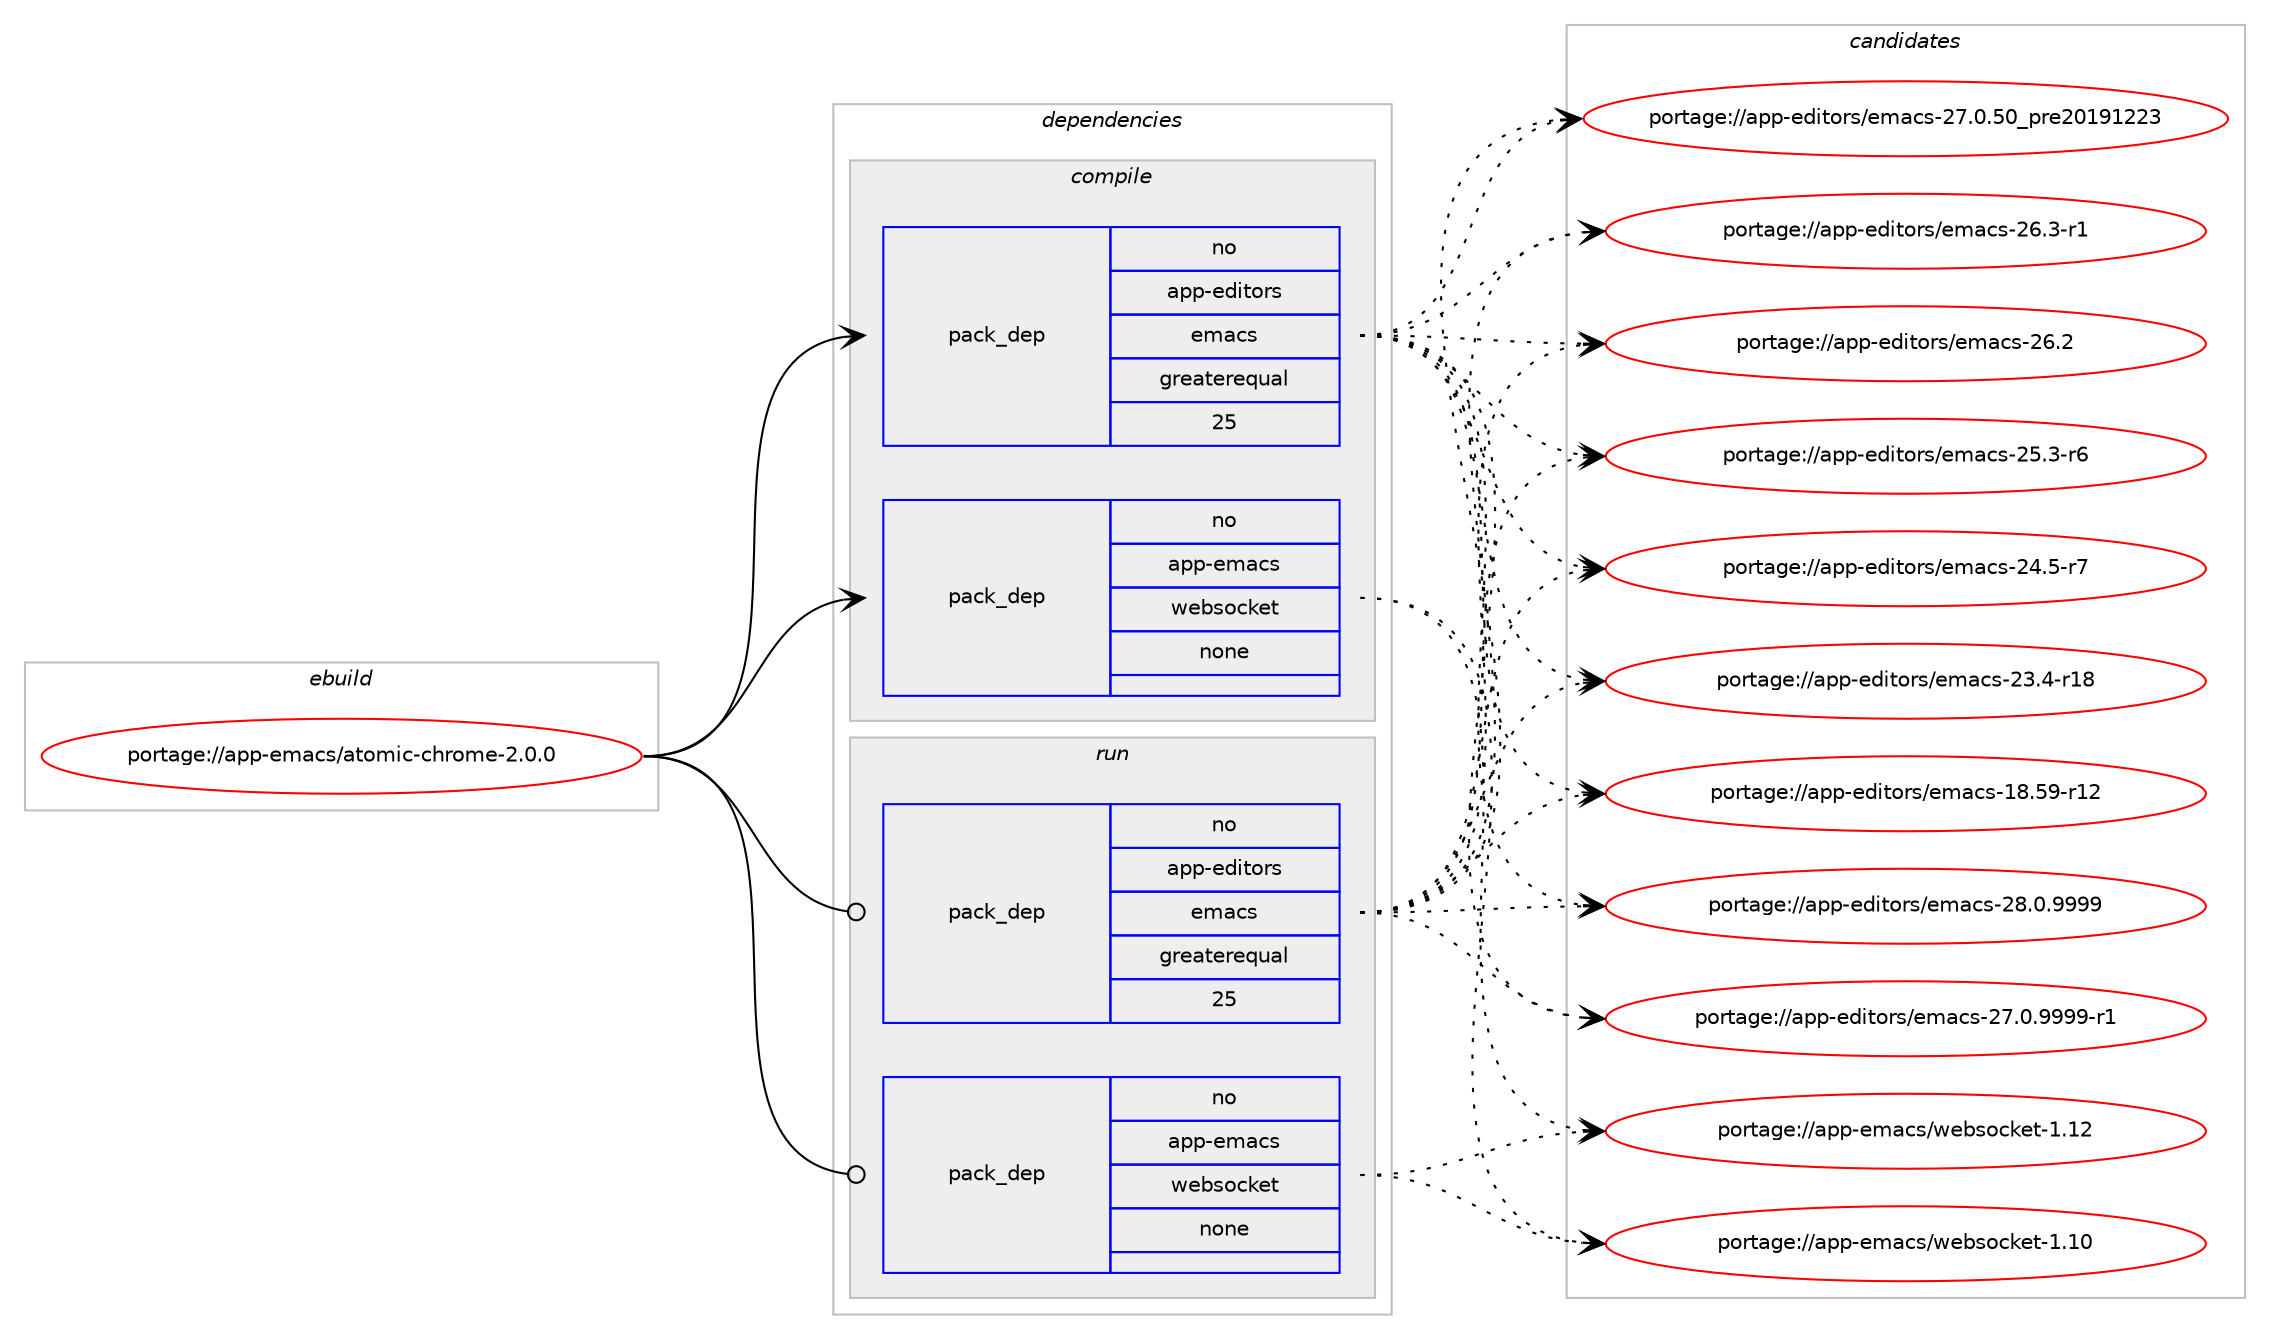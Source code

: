 digraph prolog {

# *************
# Graph options
# *************

newrank=true;
concentrate=true;
compound=true;
graph [rankdir=LR,fontname=Helvetica,fontsize=10,ranksep=1.5];#, ranksep=2.5, nodesep=0.2];
edge  [arrowhead=vee];
node  [fontname=Helvetica,fontsize=10];

# **********
# The ebuild
# **********

subgraph cluster_leftcol {
color=gray;
label=<<i>ebuild</i>>;
id [label="portage://app-emacs/atomic-chrome-2.0.0", color=red, width=4, href="../app-emacs/atomic-chrome-2.0.0.svg"];
}

# ****************
# The dependencies
# ****************

subgraph cluster_midcol {
color=gray;
label=<<i>dependencies</i>>;
subgraph cluster_compile {
fillcolor="#eeeeee";
style=filled;
label=<<i>compile</i>>;
subgraph pack476604 {
dependency634291 [label=<<TABLE BORDER="0" CELLBORDER="1" CELLSPACING="0" CELLPADDING="4" WIDTH="220"><TR><TD ROWSPAN="6" CELLPADDING="30">pack_dep</TD></TR><TR><TD WIDTH="110">no</TD></TR><TR><TD>app-editors</TD></TR><TR><TD>emacs</TD></TR><TR><TD>greaterequal</TD></TR><TR><TD>25</TD></TR></TABLE>>, shape=none, color=blue];
}
id:e -> dependency634291:w [weight=20,style="solid",arrowhead="vee"];
subgraph pack476605 {
dependency634292 [label=<<TABLE BORDER="0" CELLBORDER="1" CELLSPACING="0" CELLPADDING="4" WIDTH="220"><TR><TD ROWSPAN="6" CELLPADDING="30">pack_dep</TD></TR><TR><TD WIDTH="110">no</TD></TR><TR><TD>app-emacs</TD></TR><TR><TD>websocket</TD></TR><TR><TD>none</TD></TR><TR><TD></TD></TR></TABLE>>, shape=none, color=blue];
}
id:e -> dependency634292:w [weight=20,style="solid",arrowhead="vee"];
}
subgraph cluster_compileandrun {
fillcolor="#eeeeee";
style=filled;
label=<<i>compile and run</i>>;
}
subgraph cluster_run {
fillcolor="#eeeeee";
style=filled;
label=<<i>run</i>>;
subgraph pack476606 {
dependency634293 [label=<<TABLE BORDER="0" CELLBORDER="1" CELLSPACING="0" CELLPADDING="4" WIDTH="220"><TR><TD ROWSPAN="6" CELLPADDING="30">pack_dep</TD></TR><TR><TD WIDTH="110">no</TD></TR><TR><TD>app-editors</TD></TR><TR><TD>emacs</TD></TR><TR><TD>greaterequal</TD></TR><TR><TD>25</TD></TR></TABLE>>, shape=none, color=blue];
}
id:e -> dependency634293:w [weight=20,style="solid",arrowhead="odot"];
subgraph pack476607 {
dependency634294 [label=<<TABLE BORDER="0" CELLBORDER="1" CELLSPACING="0" CELLPADDING="4" WIDTH="220"><TR><TD ROWSPAN="6" CELLPADDING="30">pack_dep</TD></TR><TR><TD WIDTH="110">no</TD></TR><TR><TD>app-emacs</TD></TR><TR><TD>websocket</TD></TR><TR><TD>none</TD></TR><TR><TD></TD></TR></TABLE>>, shape=none, color=blue];
}
id:e -> dependency634294:w [weight=20,style="solid",arrowhead="odot"];
}
}

# **************
# The candidates
# **************

subgraph cluster_choices {
rank=same;
color=gray;
label=<<i>candidates</i>>;

subgraph choice476604 {
color=black;
nodesep=1;
choice971121124510110010511611111411547101109979911545505646484657575757 [label="portage://app-editors/emacs-28.0.9999", color=red, width=4,href="../app-editors/emacs-28.0.9999.svg"];
choice9711211245101100105116111114115471011099799115455055464846575757574511449 [label="portage://app-editors/emacs-27.0.9999-r1", color=red, width=4,href="../app-editors/emacs-27.0.9999-r1.svg"];
choice97112112451011001051161111141154710110997991154550554648465348951121141015048495749505051 [label="portage://app-editors/emacs-27.0.50_pre20191223", color=red, width=4,href="../app-editors/emacs-27.0.50_pre20191223.svg"];
choice971121124510110010511611111411547101109979911545505446514511449 [label="portage://app-editors/emacs-26.3-r1", color=red, width=4,href="../app-editors/emacs-26.3-r1.svg"];
choice97112112451011001051161111141154710110997991154550544650 [label="portage://app-editors/emacs-26.2", color=red, width=4,href="../app-editors/emacs-26.2.svg"];
choice971121124510110010511611111411547101109979911545505346514511454 [label="portage://app-editors/emacs-25.3-r6", color=red, width=4,href="../app-editors/emacs-25.3-r6.svg"];
choice971121124510110010511611111411547101109979911545505246534511455 [label="portage://app-editors/emacs-24.5-r7", color=red, width=4,href="../app-editors/emacs-24.5-r7.svg"];
choice97112112451011001051161111141154710110997991154550514652451144956 [label="portage://app-editors/emacs-23.4-r18", color=red, width=4,href="../app-editors/emacs-23.4-r18.svg"];
choice9711211245101100105116111114115471011099799115454956465357451144950 [label="portage://app-editors/emacs-18.59-r12", color=red, width=4,href="../app-editors/emacs-18.59-r12.svg"];
dependency634291:e -> choice971121124510110010511611111411547101109979911545505646484657575757:w [style=dotted,weight="100"];
dependency634291:e -> choice9711211245101100105116111114115471011099799115455055464846575757574511449:w [style=dotted,weight="100"];
dependency634291:e -> choice97112112451011001051161111141154710110997991154550554648465348951121141015048495749505051:w [style=dotted,weight="100"];
dependency634291:e -> choice971121124510110010511611111411547101109979911545505446514511449:w [style=dotted,weight="100"];
dependency634291:e -> choice97112112451011001051161111141154710110997991154550544650:w [style=dotted,weight="100"];
dependency634291:e -> choice971121124510110010511611111411547101109979911545505346514511454:w [style=dotted,weight="100"];
dependency634291:e -> choice971121124510110010511611111411547101109979911545505246534511455:w [style=dotted,weight="100"];
dependency634291:e -> choice97112112451011001051161111141154710110997991154550514652451144956:w [style=dotted,weight="100"];
dependency634291:e -> choice9711211245101100105116111114115471011099799115454956465357451144950:w [style=dotted,weight="100"];
}
subgraph choice476605 {
color=black;
nodesep=1;
choice971121124510110997991154711910198115111991071011164549464950 [label="portage://app-emacs/websocket-1.12", color=red, width=4,href="../app-emacs/websocket-1.12.svg"];
choice971121124510110997991154711910198115111991071011164549464948 [label="portage://app-emacs/websocket-1.10", color=red, width=4,href="../app-emacs/websocket-1.10.svg"];
dependency634292:e -> choice971121124510110997991154711910198115111991071011164549464950:w [style=dotted,weight="100"];
dependency634292:e -> choice971121124510110997991154711910198115111991071011164549464948:w [style=dotted,weight="100"];
}
subgraph choice476606 {
color=black;
nodesep=1;
choice971121124510110010511611111411547101109979911545505646484657575757 [label="portage://app-editors/emacs-28.0.9999", color=red, width=4,href="../app-editors/emacs-28.0.9999.svg"];
choice9711211245101100105116111114115471011099799115455055464846575757574511449 [label="portage://app-editors/emacs-27.0.9999-r1", color=red, width=4,href="../app-editors/emacs-27.0.9999-r1.svg"];
choice97112112451011001051161111141154710110997991154550554648465348951121141015048495749505051 [label="portage://app-editors/emacs-27.0.50_pre20191223", color=red, width=4,href="../app-editors/emacs-27.0.50_pre20191223.svg"];
choice971121124510110010511611111411547101109979911545505446514511449 [label="portage://app-editors/emacs-26.3-r1", color=red, width=4,href="../app-editors/emacs-26.3-r1.svg"];
choice97112112451011001051161111141154710110997991154550544650 [label="portage://app-editors/emacs-26.2", color=red, width=4,href="../app-editors/emacs-26.2.svg"];
choice971121124510110010511611111411547101109979911545505346514511454 [label="portage://app-editors/emacs-25.3-r6", color=red, width=4,href="../app-editors/emacs-25.3-r6.svg"];
choice971121124510110010511611111411547101109979911545505246534511455 [label="portage://app-editors/emacs-24.5-r7", color=red, width=4,href="../app-editors/emacs-24.5-r7.svg"];
choice97112112451011001051161111141154710110997991154550514652451144956 [label="portage://app-editors/emacs-23.4-r18", color=red, width=4,href="../app-editors/emacs-23.4-r18.svg"];
choice9711211245101100105116111114115471011099799115454956465357451144950 [label="portage://app-editors/emacs-18.59-r12", color=red, width=4,href="../app-editors/emacs-18.59-r12.svg"];
dependency634293:e -> choice971121124510110010511611111411547101109979911545505646484657575757:w [style=dotted,weight="100"];
dependency634293:e -> choice9711211245101100105116111114115471011099799115455055464846575757574511449:w [style=dotted,weight="100"];
dependency634293:e -> choice97112112451011001051161111141154710110997991154550554648465348951121141015048495749505051:w [style=dotted,weight="100"];
dependency634293:e -> choice971121124510110010511611111411547101109979911545505446514511449:w [style=dotted,weight="100"];
dependency634293:e -> choice97112112451011001051161111141154710110997991154550544650:w [style=dotted,weight="100"];
dependency634293:e -> choice971121124510110010511611111411547101109979911545505346514511454:w [style=dotted,weight="100"];
dependency634293:e -> choice971121124510110010511611111411547101109979911545505246534511455:w [style=dotted,weight="100"];
dependency634293:e -> choice97112112451011001051161111141154710110997991154550514652451144956:w [style=dotted,weight="100"];
dependency634293:e -> choice9711211245101100105116111114115471011099799115454956465357451144950:w [style=dotted,weight="100"];
}
subgraph choice476607 {
color=black;
nodesep=1;
choice971121124510110997991154711910198115111991071011164549464950 [label="portage://app-emacs/websocket-1.12", color=red, width=4,href="../app-emacs/websocket-1.12.svg"];
choice971121124510110997991154711910198115111991071011164549464948 [label="portage://app-emacs/websocket-1.10", color=red, width=4,href="../app-emacs/websocket-1.10.svg"];
dependency634294:e -> choice971121124510110997991154711910198115111991071011164549464950:w [style=dotted,weight="100"];
dependency634294:e -> choice971121124510110997991154711910198115111991071011164549464948:w [style=dotted,weight="100"];
}
}

}
